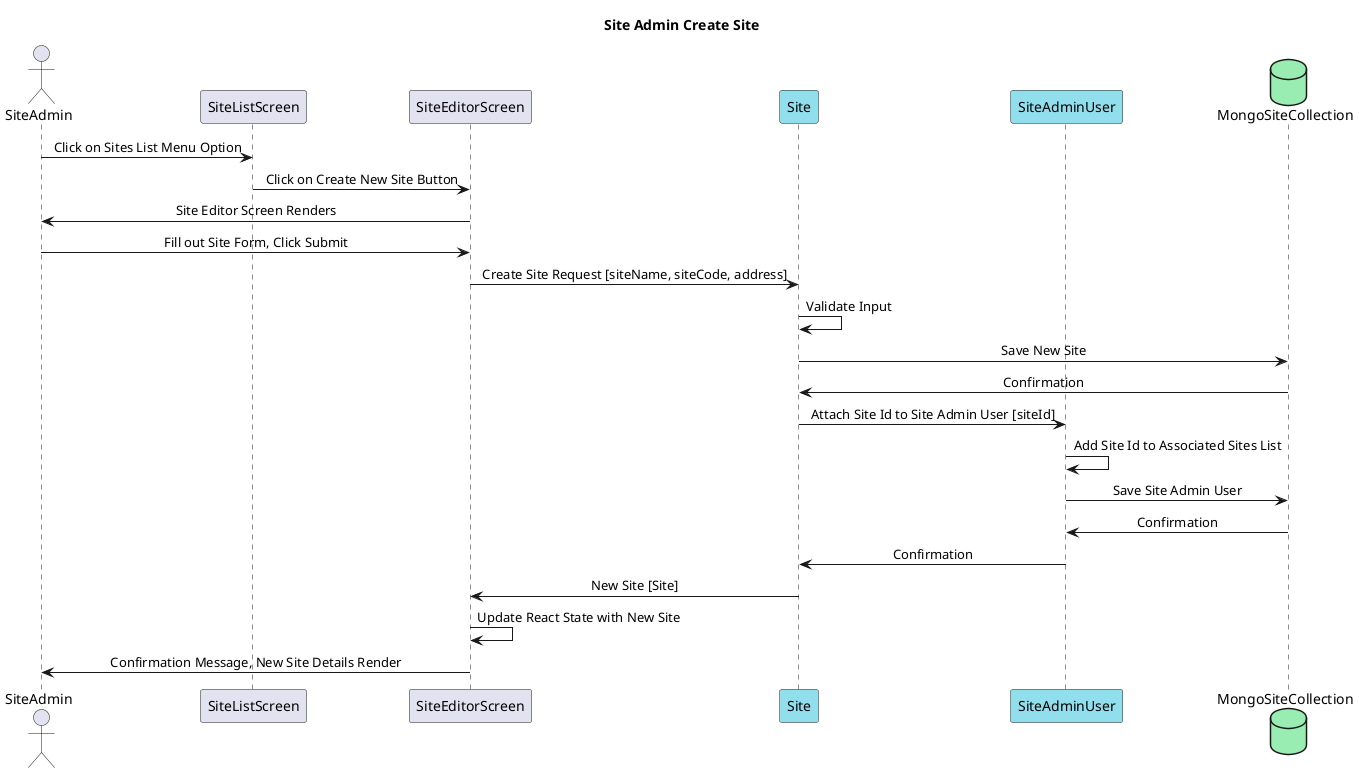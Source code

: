 @startuml Site Admin Create Site
title Site Admin Create Site
skinparam SequenceMessageAlignment center
actor SiteAdmin as SA
participant SiteListScreen as SLS
participant SiteEditorScreen as SES 
participant Site #91deed
participant SiteAdminUser as SAU #91deed
database MongoSiteCollection as MSC #9aedb2

SA -> SLS : Click on Sites List Menu Option
SLS -> SES : Click on Create New Site Button
SA <- SES : Site Editor Screen Renders
SA -> SES : Fill out Site Form, Click Submit
SES -> Site : Create Site Request [siteName, siteCode, address]
Site -> Site : Validate Input
Site -> MSC : Save New Site
Site <- MSC : Confirmation
Site -> SAU : Attach Site Id to Site Admin User [siteId]
SAU -> SAU : Add Site Id to Associated Sites List
SAU -> MSC : Save Site Admin User 
SAU <- MSC : Confirmation
Site <- SAU : Confirmation
SES <- Site : New Site [Site]
SES -> SES : Update React State with New Site
SA <- SES : Confirmation Message, New Site Details Render


@enduml